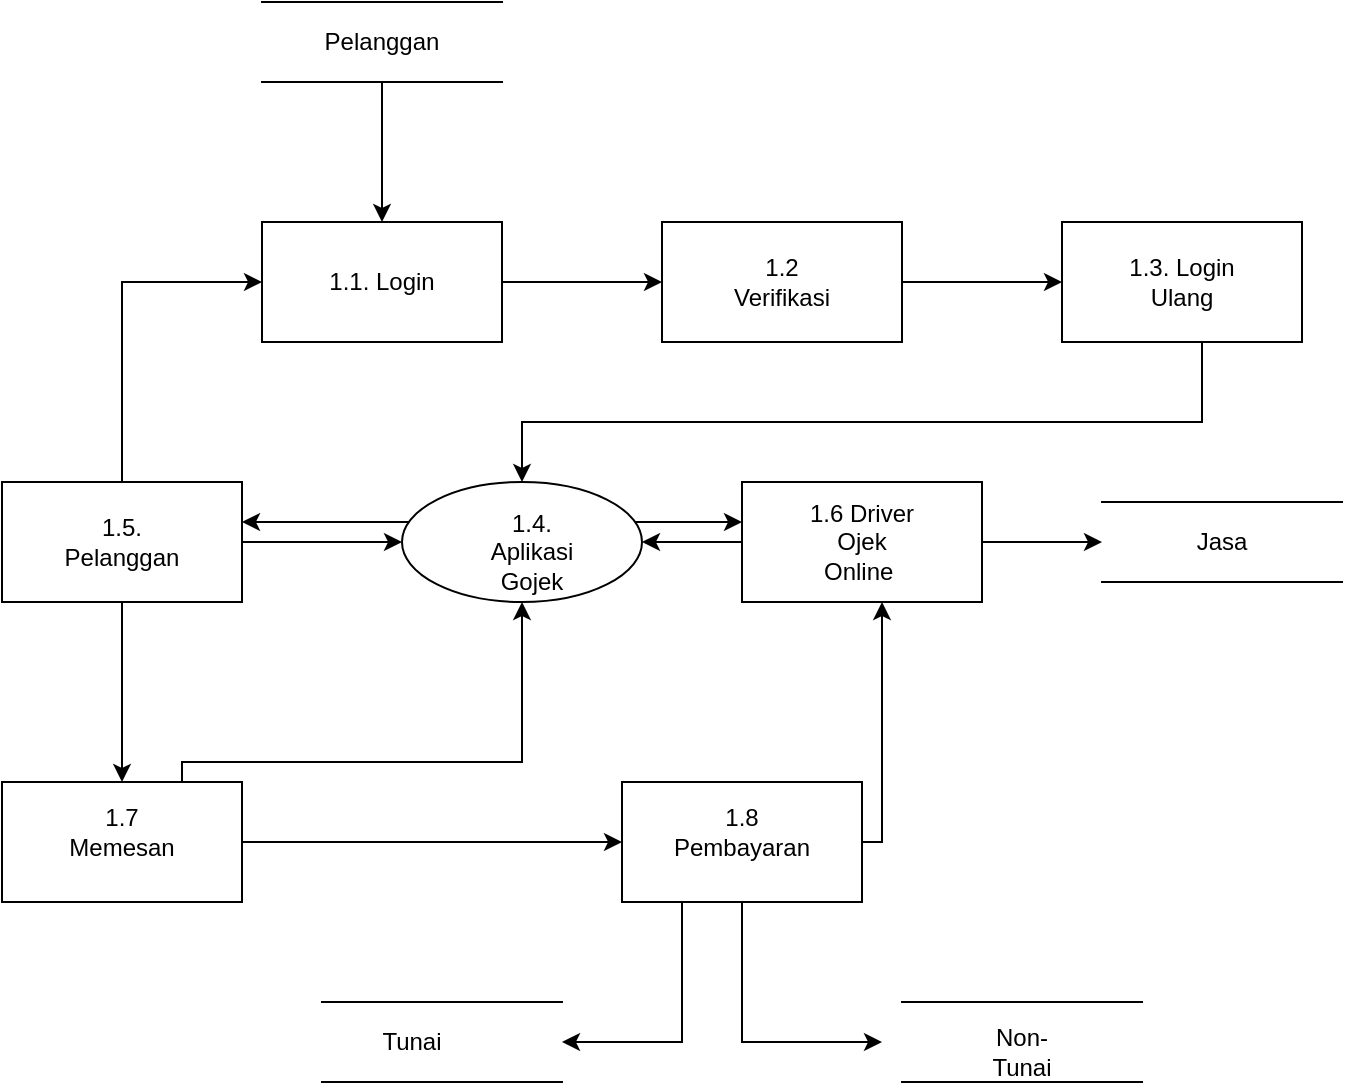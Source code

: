 <mxfile version="20.5.3" type="device"><diagram id="w6wkF9U5BAGWCjQ0iOj-" name="Page-1"><mxGraphModel dx="1564" dy="920" grid="1" gridSize="10" guides="1" tooltips="1" connect="1" arrows="1" fold="1" page="1" pageScale="1" pageWidth="850" pageHeight="1100" math="0" shadow="0"><root><mxCell id="0"/><mxCell id="1" parent="0"/><mxCell id="12diIqH0NIk-f-qT9IZ6-3" value="" style="edgeStyle=orthogonalEdgeStyle;rounded=0;orthogonalLoop=1;jettySize=auto;html=1;" parent="1" source="12diIqH0NIk-f-qT9IZ6-1" target="12diIqH0NIk-f-qT9IZ6-2" edge="1"><mxGeometry relative="1" as="geometry"/></mxCell><mxCell id="12diIqH0NIk-f-qT9IZ6-1" value="" style="shape=partialRectangle;whiteSpace=wrap;html=1;left=0;right=0;fillColor=none;" parent="1" vertex="1"><mxGeometry x="260" y="100" width="120" height="40" as="geometry"/></mxCell><mxCell id="12diIqH0NIk-f-qT9IZ6-6" value="" style="edgeStyle=orthogonalEdgeStyle;rounded=0;orthogonalLoop=1;jettySize=auto;html=1;" parent="1" source="12diIqH0NIk-f-qT9IZ6-2" target="12diIqH0NIk-f-qT9IZ6-5" edge="1"><mxGeometry relative="1" as="geometry"/></mxCell><mxCell id="12diIqH0NIk-f-qT9IZ6-2" value="" style="whiteSpace=wrap;html=1;fillColor=none;" parent="1" vertex="1"><mxGeometry x="260" y="210" width="120" height="60" as="geometry"/></mxCell><mxCell id="12diIqH0NIk-f-qT9IZ6-8" value="" style="edgeStyle=orthogonalEdgeStyle;rounded=0;orthogonalLoop=1;jettySize=auto;html=1;" parent="1" source="12diIqH0NIk-f-qT9IZ6-5" target="12diIqH0NIk-f-qT9IZ6-7" edge="1"><mxGeometry relative="1" as="geometry"/></mxCell><mxCell id="12diIqH0NIk-f-qT9IZ6-5" value="" style="whiteSpace=wrap;html=1;fillColor=none;" parent="1" vertex="1"><mxGeometry x="460" y="210" width="120" height="60" as="geometry"/></mxCell><mxCell id="12diIqH0NIk-f-qT9IZ6-10" value="" style="edgeStyle=orthogonalEdgeStyle;rounded=0;orthogonalLoop=1;jettySize=auto;html=1;" parent="1" source="12diIqH0NIk-f-qT9IZ6-7" target="12diIqH0NIk-f-qT9IZ6-9" edge="1"><mxGeometry relative="1" as="geometry"><Array as="points"><mxPoint x="730" y="310"/><mxPoint x="390" y="310"/></Array></mxGeometry></mxCell><mxCell id="12diIqH0NIk-f-qT9IZ6-7" value="" style="whiteSpace=wrap;html=1;fillColor=none;" parent="1" vertex="1"><mxGeometry x="660" y="210" width="120" height="60" as="geometry"/></mxCell><mxCell id="12diIqH0NIk-f-qT9IZ6-12" value="" style="edgeStyle=orthogonalEdgeStyle;rounded=0;orthogonalLoop=1;jettySize=auto;html=1;" parent="1" source="12diIqH0NIk-f-qT9IZ6-9" target="12diIqH0NIk-f-qT9IZ6-11" edge="1"><mxGeometry relative="1" as="geometry"><Array as="points"><mxPoint x="470" y="360"/><mxPoint x="470" y="360"/></Array></mxGeometry></mxCell><mxCell id="12diIqH0NIk-f-qT9IZ6-20" value="" style="edgeStyle=orthogonalEdgeStyle;rounded=0;orthogonalLoop=1;jettySize=auto;html=1;" parent="1" source="12diIqH0NIk-f-qT9IZ6-9" target="12diIqH0NIk-f-qT9IZ6-19" edge="1"><mxGeometry relative="1" as="geometry"><Array as="points"><mxPoint x="280" y="360"/><mxPoint x="280" y="360"/></Array></mxGeometry></mxCell><mxCell id="12diIqH0NIk-f-qT9IZ6-9" value="" style="ellipse;whiteSpace=wrap;html=1;fillColor=none;" parent="1" vertex="1"><mxGeometry x="330" y="340" width="120" height="60" as="geometry"/></mxCell><mxCell id="12diIqH0NIk-f-qT9IZ6-18" value="" style="edgeStyle=orthogonalEdgeStyle;rounded=0;orthogonalLoop=1;jettySize=auto;html=1;" parent="1" source="12diIqH0NIk-f-qT9IZ6-11" target="12diIqH0NIk-f-qT9IZ6-15" edge="1"><mxGeometry relative="1" as="geometry"/></mxCell><mxCell id="12diIqH0NIk-f-qT9IZ6-24" value="" style="edgeStyle=orthogonalEdgeStyle;rounded=0;orthogonalLoop=1;jettySize=auto;html=1;" parent="1" source="12diIqH0NIk-f-qT9IZ6-11" target="12diIqH0NIk-f-qT9IZ6-9" edge="1"><mxGeometry relative="1" as="geometry"/></mxCell><mxCell id="12diIqH0NIk-f-qT9IZ6-11" value="" style="whiteSpace=wrap;html=1;fillColor=none;" parent="1" vertex="1"><mxGeometry x="500" y="340" width="120" height="60" as="geometry"/></mxCell><mxCell id="12diIqH0NIk-f-qT9IZ6-15" value="" style="shape=partialRectangle;whiteSpace=wrap;html=1;left=0;right=0;fillColor=none;" parent="1" vertex="1"><mxGeometry x="680" y="350" width="120" height="40" as="geometry"/></mxCell><mxCell id="12diIqH0NIk-f-qT9IZ6-22" value="" style="edgeStyle=orthogonalEdgeStyle;rounded=0;orthogonalLoop=1;jettySize=auto;html=1;" parent="1" source="12diIqH0NIk-f-qT9IZ6-19" edge="1"><mxGeometry relative="1" as="geometry"><mxPoint x="260" y="240" as="targetPoint"/><Array as="points"><mxPoint x="190" y="240"/></Array></mxGeometry></mxCell><mxCell id="12diIqH0NIk-f-qT9IZ6-25" value="" style="edgeStyle=orthogonalEdgeStyle;rounded=0;orthogonalLoop=1;jettySize=auto;html=1;" parent="1" source="12diIqH0NIk-f-qT9IZ6-19" target="12diIqH0NIk-f-qT9IZ6-9" edge="1"><mxGeometry relative="1" as="geometry"/></mxCell><mxCell id="12diIqH0NIk-f-qT9IZ6-27" value="" style="edgeStyle=orthogonalEdgeStyle;rounded=0;orthogonalLoop=1;jettySize=auto;html=1;" parent="1" source="12diIqH0NIk-f-qT9IZ6-19" target="12diIqH0NIk-f-qT9IZ6-26" edge="1"><mxGeometry relative="1" as="geometry"/></mxCell><mxCell id="12diIqH0NIk-f-qT9IZ6-19" value="" style="whiteSpace=wrap;html=1;fillColor=none;" parent="1" vertex="1"><mxGeometry x="130" y="340" width="120" height="60" as="geometry"/></mxCell><mxCell id="12diIqH0NIk-f-qT9IZ6-29" value="" style="edgeStyle=orthogonalEdgeStyle;rounded=0;orthogonalLoop=1;jettySize=auto;html=1;entryX=0.5;entryY=1;entryDx=0;entryDy=0;" parent="1" source="12diIqH0NIk-f-qT9IZ6-26" target="12diIqH0NIk-f-qT9IZ6-9" edge="1"><mxGeometry relative="1" as="geometry"><mxPoint x="400" y="410" as="targetPoint"/><Array as="points"><mxPoint x="220" y="480"/><mxPoint x="390" y="480"/></Array></mxGeometry></mxCell><mxCell id="12diIqH0NIk-f-qT9IZ6-31" value="" style="edgeStyle=orthogonalEdgeStyle;rounded=0;orthogonalLoop=1;jettySize=auto;html=1;" parent="1" source="12diIqH0NIk-f-qT9IZ6-26" target="12diIqH0NIk-f-qT9IZ6-30" edge="1"><mxGeometry relative="1" as="geometry"/></mxCell><mxCell id="12diIqH0NIk-f-qT9IZ6-26" value="" style="whiteSpace=wrap;html=1;fillColor=none;" parent="1" vertex="1"><mxGeometry x="130" y="490" width="120" height="60" as="geometry"/></mxCell><mxCell id="12diIqH0NIk-f-qT9IZ6-33" value="" style="edgeStyle=orthogonalEdgeStyle;rounded=0;orthogonalLoop=1;jettySize=auto;html=1;" parent="1" source="12diIqH0NIk-f-qT9IZ6-30" edge="1"><mxGeometry relative="1" as="geometry"><mxPoint x="570" y="400" as="targetPoint"/><Array as="points"><mxPoint x="570" y="520"/></Array></mxGeometry></mxCell><mxCell id="12diIqH0NIk-f-qT9IZ6-38" value="" style="edgeStyle=orthogonalEdgeStyle;rounded=0;orthogonalLoop=1;jettySize=auto;html=1;" parent="1" source="12diIqH0NIk-f-qT9IZ6-30" edge="1"><mxGeometry relative="1" as="geometry"><mxPoint x="410" y="620" as="targetPoint"/><Array as="points"><mxPoint x="470" y="620"/></Array></mxGeometry></mxCell><mxCell id="12diIqH0NIk-f-qT9IZ6-40" value="" style="edgeStyle=orthogonalEdgeStyle;rounded=0;orthogonalLoop=1;jettySize=auto;html=1;" parent="1" source="12diIqH0NIk-f-qT9IZ6-30" edge="1"><mxGeometry relative="1" as="geometry"><mxPoint x="570" y="620" as="targetPoint"/><Array as="points"><mxPoint x="500" y="620"/><mxPoint x="570" y="620"/></Array></mxGeometry></mxCell><mxCell id="12diIqH0NIk-f-qT9IZ6-30" value="" style="whiteSpace=wrap;html=1;fillColor=none;" parent="1" vertex="1"><mxGeometry x="440" y="490" width="120" height="60" as="geometry"/></mxCell><mxCell id="12diIqH0NIk-f-qT9IZ6-41" value="" style="shape=partialRectangle;whiteSpace=wrap;html=1;left=0;right=0;fillColor=none;" parent="1" vertex="1"><mxGeometry x="580" y="600" width="120" height="40" as="geometry"/></mxCell><mxCell id="12diIqH0NIk-f-qT9IZ6-42" value="" style="shape=partialRectangle;whiteSpace=wrap;html=1;left=0;right=0;fillColor=none;" parent="1" vertex="1"><mxGeometry x="290" y="600" width="120" height="40" as="geometry"/></mxCell><mxCell id="12diIqH0NIk-f-qT9IZ6-43" value="1.1. Login" style="text;html=1;strokeColor=none;fillColor=none;align=center;verticalAlign=middle;whiteSpace=wrap;rounded=0;" parent="1" vertex="1"><mxGeometry x="290" y="225" width="60" height="30" as="geometry"/></mxCell><mxCell id="12diIqH0NIk-f-qT9IZ6-44" value="1.2 Verifikasi" style="text;html=1;strokeColor=none;fillColor=none;align=center;verticalAlign=middle;whiteSpace=wrap;rounded=0;" parent="1" vertex="1"><mxGeometry x="490" y="225" width="60" height="30" as="geometry"/></mxCell><mxCell id="12diIqH0NIk-f-qT9IZ6-45" value="1.3. Login Ulang" style="text;html=1;strokeColor=none;fillColor=none;align=center;verticalAlign=middle;whiteSpace=wrap;rounded=0;" parent="1" vertex="1"><mxGeometry x="690" y="225" width="60" height="30" as="geometry"/></mxCell><mxCell id="12diIqH0NIk-f-qT9IZ6-46" value="1.6 Driver Ojek Online&amp;nbsp;" style="text;html=1;strokeColor=none;fillColor=none;align=center;verticalAlign=middle;whiteSpace=wrap;rounded=0;" parent="1" vertex="1"><mxGeometry x="530" y="355" width="60" height="30" as="geometry"/></mxCell><mxCell id="12diIqH0NIk-f-qT9IZ6-47" value="1.4. Aplikasi Gojek" style="text;html=1;strokeColor=none;fillColor=none;align=center;verticalAlign=middle;whiteSpace=wrap;rounded=0;" parent="1" vertex="1"><mxGeometry x="365" y="360" width="60" height="30" as="geometry"/></mxCell><mxCell id="12diIqH0NIk-f-qT9IZ6-48" value="1.5. Pelanggan" style="text;html=1;strokeColor=none;fillColor=none;align=center;verticalAlign=middle;whiteSpace=wrap;rounded=0;" parent="1" vertex="1"><mxGeometry x="160" y="355" width="60" height="30" as="geometry"/></mxCell><mxCell id="12diIqH0NIk-f-qT9IZ6-49" value="1.7 Memesan" style="text;html=1;strokeColor=none;fillColor=none;align=center;verticalAlign=middle;whiteSpace=wrap;rounded=0;" parent="1" vertex="1"><mxGeometry x="160" y="500" width="60" height="30" as="geometry"/></mxCell><mxCell id="12diIqH0NIk-f-qT9IZ6-50" value="1.8 Pembayaran" style="text;html=1;strokeColor=none;fillColor=none;align=center;verticalAlign=middle;whiteSpace=wrap;rounded=0;" parent="1" vertex="1"><mxGeometry x="470" y="500" width="60" height="30" as="geometry"/></mxCell><mxCell id="12diIqH0NIk-f-qT9IZ6-51" value="Tunai" style="text;html=1;strokeColor=none;fillColor=none;align=center;verticalAlign=middle;whiteSpace=wrap;rounded=0;" parent="1" vertex="1"><mxGeometry x="305" y="605" width="60" height="30" as="geometry"/></mxCell><mxCell id="12diIqH0NIk-f-qT9IZ6-52" value="Non- Tunai" style="text;html=1;strokeColor=none;fillColor=none;align=center;verticalAlign=middle;whiteSpace=wrap;rounded=0;" parent="1" vertex="1"><mxGeometry x="610" y="610" width="60" height="30" as="geometry"/></mxCell><mxCell id="12diIqH0NIk-f-qT9IZ6-53" value="Jasa" style="text;html=1;strokeColor=none;fillColor=none;align=center;verticalAlign=middle;whiteSpace=wrap;rounded=0;" parent="1" vertex="1"><mxGeometry x="710" y="355" width="60" height="30" as="geometry"/></mxCell><mxCell id="12diIqH0NIk-f-qT9IZ6-54" value="Pelanggan" style="text;html=1;strokeColor=none;fillColor=none;align=center;verticalAlign=middle;whiteSpace=wrap;rounded=0;" parent="1" vertex="1"><mxGeometry x="290" y="105" width="60" height="30" as="geometry"/></mxCell></root></mxGraphModel></diagram></mxfile>